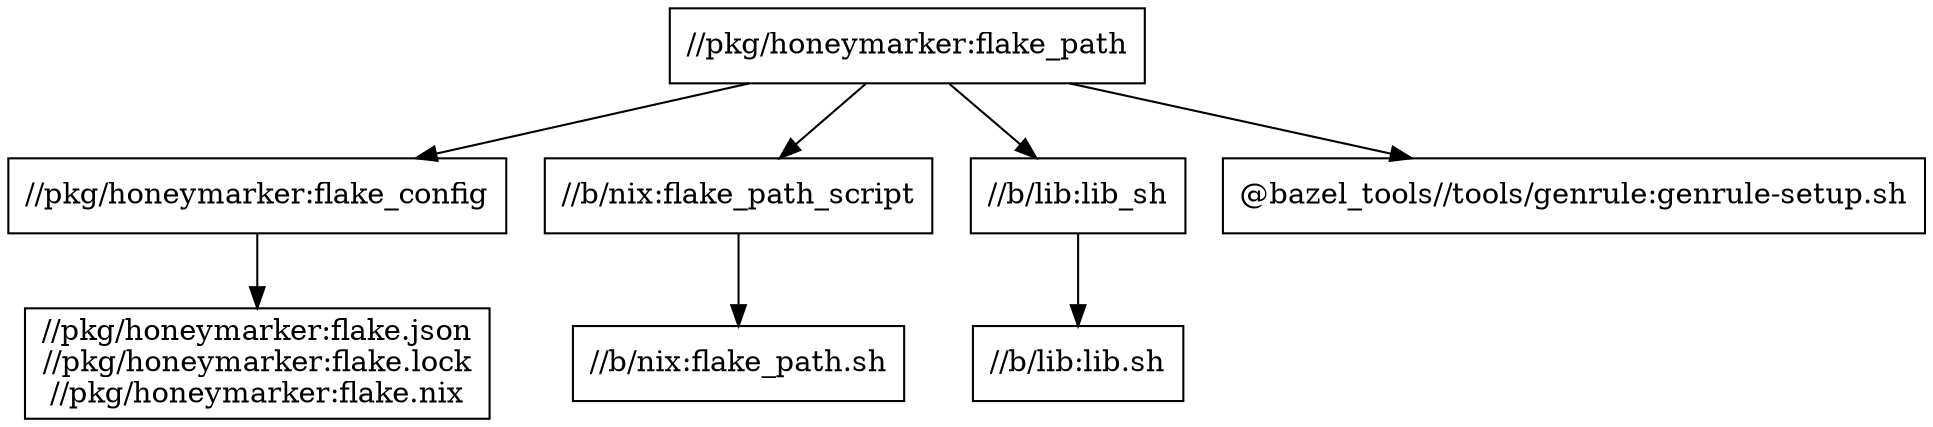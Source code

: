 digraph mygraph {
  node [shape=box];
  "//pkg/honeymarker:flake_path"
  "//pkg/honeymarker:flake_path" -> "//pkg/honeymarker:flake_config"
  "//pkg/honeymarker:flake_path" -> "//b/nix:flake_path_script"
  "//pkg/honeymarker:flake_path" -> "//b/lib:lib_sh"
  "//pkg/honeymarker:flake_path" -> "@bazel_tools//tools/genrule:genrule-setup.sh"
  "@bazel_tools//tools/genrule:genrule-setup.sh"
  "//b/lib:lib_sh"
  "//b/lib:lib_sh" -> "//b/lib:lib.sh"
  "//b/lib:lib.sh"
  "//pkg/honeymarker:flake_config"
  "//pkg/honeymarker:flake_config" -> "//pkg/honeymarker:flake.json\n//pkg/honeymarker:flake.lock\n//pkg/honeymarker:flake.nix"
  "//pkg/honeymarker:flake.json\n//pkg/honeymarker:flake.lock\n//pkg/honeymarker:flake.nix"
  "//b/nix:flake_path_script"
  "//b/nix:flake_path_script" -> "//b/nix:flake_path.sh"
  "//b/nix:flake_path.sh"
}
